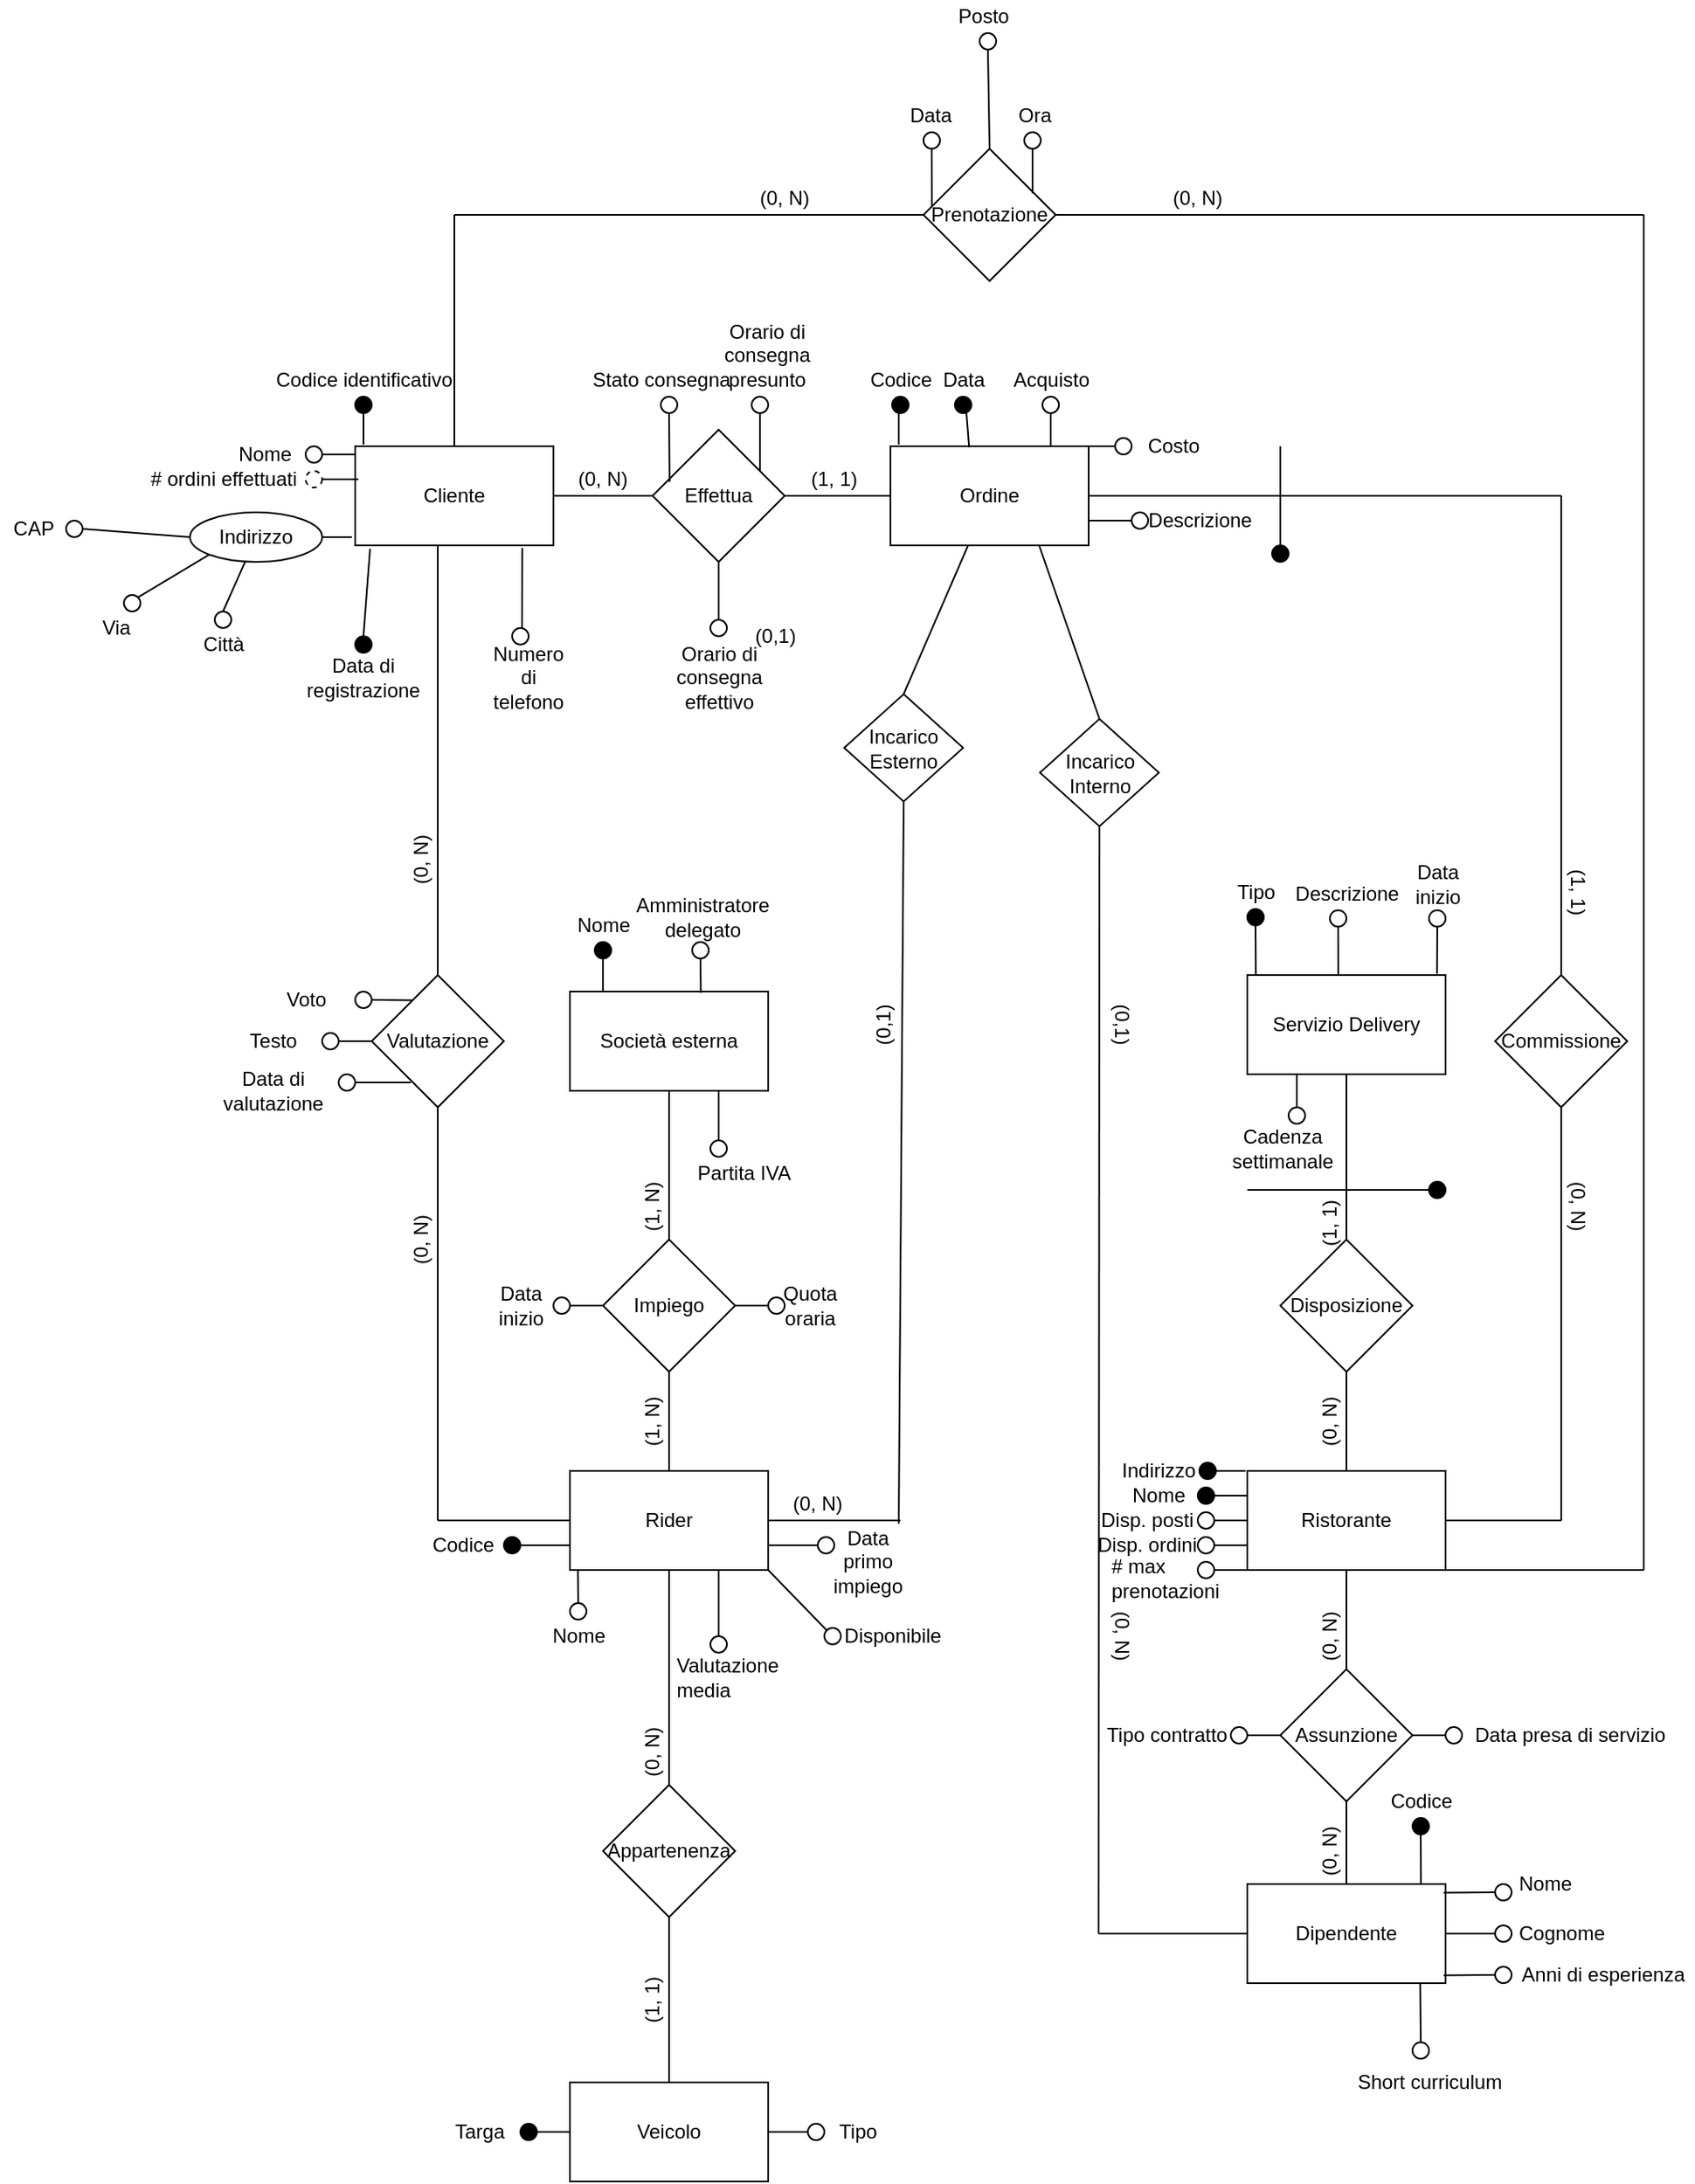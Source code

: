 <mxfile version="14.1.1" type="device"><diagram id="ET8APL5nPrP9AZlc7I00" name="Page-1"><mxGraphModel dx="1250" dy="207" grid="1" gridSize="10" guides="1" tooltips="1" connect="1" arrows="1" fold="1" page="1" pageScale="1" pageWidth="827" pageHeight="1169" math="0" shadow="0"><root><mxCell id="0"/><mxCell id="1" parent="0"/><mxCell id="aaCemrTm73yQ_BRfUuj9-2" value="Cliente" style="rounded=0;whiteSpace=wrap;html=1;" parent="1" vertex="1"><mxGeometry x="30" y="420" width="120" height="60" as="geometry"/></mxCell><mxCell id="aaCemrTm73yQ_BRfUuj9-3" value="Effettua" style="rhombus;whiteSpace=wrap;html=1;" parent="1" vertex="1"><mxGeometry x="210" y="410" width="80" height="80" as="geometry"/></mxCell><mxCell id="aaCemrTm73yQ_BRfUuj9-4" value="Ordine" style="rounded=0;whiteSpace=wrap;html=1;" parent="1" vertex="1"><mxGeometry x="354" y="420" width="120" height="60" as="geometry"/></mxCell><mxCell id="aaCemrTm73yQ_BRfUuj9-5" value="Commissione" style="rhombus;whiteSpace=wrap;html=1;" parent="1" vertex="1"><mxGeometry x="720" y="740" width="80" height="80" as="geometry"/></mxCell><mxCell id="aaCemrTm73yQ_BRfUuj9-6" value="Ristorante" style="rounded=0;whiteSpace=wrap;html=1;" parent="1" vertex="1"><mxGeometry x="570" y="1040" width="120" height="60" as="geometry"/></mxCell><mxCell id="aaCemrTm73yQ_BRfUuj9-9" value="Società esterna" style="rounded=0;whiteSpace=wrap;html=1;" parent="1" vertex="1"><mxGeometry x="160" y="750" width="120" height="60" as="geometry"/></mxCell><mxCell id="aaCemrTm73yQ_BRfUuj9-10" value="Rider" style="rounded=0;whiteSpace=wrap;html=1;" parent="1" vertex="1"><mxGeometry x="160" y="1040" width="120" height="60" as="geometry"/></mxCell><mxCell id="aaCemrTm73yQ_BRfUuj9-11" value="Impiego" style="rhombus;whiteSpace=wrap;html=1;" parent="1" vertex="1"><mxGeometry x="180" y="900" width="80" height="80" as="geometry"/></mxCell><mxCell id="aaCemrTm73yQ_BRfUuj9-13" value="Servizio Delivery" style="rounded=0;whiteSpace=wrap;html=1;" parent="1" vertex="1"><mxGeometry x="570" y="740" width="120" height="60" as="geometry"/></mxCell><mxCell id="aaCemrTm73yQ_BRfUuj9-14" value="Disposizione" style="rhombus;whiteSpace=wrap;html=1;" parent="1" vertex="1"><mxGeometry x="590" y="900" width="80" height="80" as="geometry"/></mxCell><mxCell id="aaCemrTm73yQ_BRfUuj9-17" value="" style="endArrow=none;html=1;exitX=1;exitY=0.5;exitDx=0;exitDy=0;entryX=0;entryY=0.5;entryDx=0;entryDy=0;" parent="1" source="aaCemrTm73yQ_BRfUuj9-2" target="aaCemrTm73yQ_BRfUuj9-3" edge="1"><mxGeometry width="50" height="50" relative="1" as="geometry"><mxPoint x="370" y="550" as="sourcePoint"/><mxPoint x="420" y="500" as="targetPoint"/></mxGeometry></mxCell><mxCell id="aaCemrTm73yQ_BRfUuj9-18" value="" style="endArrow=none;html=1;entryX=1;entryY=0.5;entryDx=0;entryDy=0;exitX=0;exitY=0.5;exitDx=0;exitDy=0;" parent="1" source="aaCemrTm73yQ_BRfUuj9-4" target="aaCemrTm73yQ_BRfUuj9-3" edge="1"><mxGeometry width="50" height="50" relative="1" as="geometry"><mxPoint x="370" y="550" as="sourcePoint"/><mxPoint x="420" y="500" as="targetPoint"/></mxGeometry></mxCell><mxCell id="aaCemrTm73yQ_BRfUuj9-22" value="" style="endArrow=none;html=1;entryX=0.5;entryY=1;entryDx=0;entryDy=0;exitX=0.5;exitY=0;exitDx=0;exitDy=0;" parent="1" source="aaCemrTm73yQ_BRfUuj9-14" target="aaCemrTm73yQ_BRfUuj9-13" edge="1"><mxGeometry width="50" height="50" relative="1" as="geometry"><mxPoint x="370" y="830" as="sourcePoint"/><mxPoint x="420" y="780" as="targetPoint"/></mxGeometry></mxCell><mxCell id="aaCemrTm73yQ_BRfUuj9-23" value="" style="endArrow=none;html=1;entryX=0.5;entryY=1;entryDx=0;entryDy=0;exitX=0.5;exitY=0;exitDx=0;exitDy=0;" parent="1" source="aaCemrTm73yQ_BRfUuj9-6" target="aaCemrTm73yQ_BRfUuj9-14" edge="1"><mxGeometry width="50" height="50" relative="1" as="geometry"><mxPoint x="370" y="830" as="sourcePoint"/><mxPoint x="420" y="780" as="targetPoint"/></mxGeometry></mxCell><mxCell id="aaCemrTm73yQ_BRfUuj9-24" value="" style="endArrow=none;html=1;exitX=0.5;exitY=1;exitDx=0;exitDy=0;entryX=0.5;entryY=0;entryDx=0;entryDy=0;" parent="1" source="aaCemrTm73yQ_BRfUuj9-9" target="aaCemrTm73yQ_BRfUuj9-11" edge="1"><mxGeometry width="50" height="50" relative="1" as="geometry"><mxPoint x="370" y="830" as="sourcePoint"/><mxPoint x="420" y="780" as="targetPoint"/></mxGeometry></mxCell><mxCell id="aaCemrTm73yQ_BRfUuj9-25" value="" style="endArrow=none;html=1;exitX=0.5;exitY=1;exitDx=0;exitDy=0;entryX=0.5;entryY=0;entryDx=0;entryDy=0;" parent="1" source="aaCemrTm73yQ_BRfUuj9-11" target="aaCemrTm73yQ_BRfUuj9-10" edge="1"><mxGeometry width="50" height="50" relative="1" as="geometry"><mxPoint x="370" y="830" as="sourcePoint"/><mxPoint x="420" y="780" as="targetPoint"/></mxGeometry></mxCell><mxCell id="aaCemrTm73yQ_BRfUuj9-28" value="" style="endArrow=none;html=1;entryX=1;entryY=0.5;entryDx=0;entryDy=0;" parent="1" target="aaCemrTm73yQ_BRfUuj9-4" edge="1"><mxGeometry width="50" height="50" relative="1" as="geometry"><mxPoint x="760" y="450" as="sourcePoint"/><mxPoint x="430" y="690" as="targetPoint"/></mxGeometry></mxCell><mxCell id="aaCemrTm73yQ_BRfUuj9-29" value="" style="endArrow=none;html=1;exitX=0.5;exitY=0;exitDx=0;exitDy=0;" parent="1" source="aaCemrTm73yQ_BRfUuj9-5" edge="1"><mxGeometry width="50" height="50" relative="1" as="geometry"><mxPoint x="380" y="740" as="sourcePoint"/><mxPoint x="760" y="450" as="targetPoint"/></mxGeometry></mxCell><mxCell id="aaCemrTm73yQ_BRfUuj9-30" value="" style="endArrow=none;html=1;entryX=0.5;entryY=1;entryDx=0;entryDy=0;" parent="1" target="aaCemrTm73yQ_BRfUuj9-5" edge="1"><mxGeometry width="50" height="50" relative="1" as="geometry"><mxPoint x="760" y="1070" as="sourcePoint"/><mxPoint x="430" y="880" as="targetPoint"/></mxGeometry></mxCell><mxCell id="aaCemrTm73yQ_BRfUuj9-31" value="" style="endArrow=none;html=1;exitX=1;exitY=0.5;exitDx=0;exitDy=0;" parent="1" source="aaCemrTm73yQ_BRfUuj9-6" edge="1"><mxGeometry width="50" height="50" relative="1" as="geometry"><mxPoint x="380" y="930" as="sourcePoint"/><mxPoint x="760" y="1070" as="targetPoint"/></mxGeometry></mxCell><mxCell id="aaCemrTm73yQ_BRfUuj9-38" value="Prenotazione" style="rhombus;whiteSpace=wrap;html=1;" parent="1" vertex="1"><mxGeometry x="374" y="240" width="80" height="80" as="geometry"/></mxCell><mxCell id="aaCemrTm73yQ_BRfUuj9-39" value="" style="endArrow=none;html=1;exitX=0.5;exitY=0;exitDx=0;exitDy=0;" parent="1" source="aaCemrTm73yQ_BRfUuj9-2" edge="1"><mxGeometry width="50" height="50" relative="1" as="geometry"><mxPoint x="380" y="360" as="sourcePoint"/><mxPoint x="90" y="280" as="targetPoint"/></mxGeometry></mxCell><mxCell id="aaCemrTm73yQ_BRfUuj9-40" value="" style="endArrow=none;html=1;entryX=0;entryY=0.5;entryDx=0;entryDy=0;" parent="1" target="aaCemrTm73yQ_BRfUuj9-38" edge="1"><mxGeometry width="50" height="50" relative="1" as="geometry"><mxPoint x="90" y="280" as="sourcePoint"/><mxPoint x="430" y="310" as="targetPoint"/></mxGeometry></mxCell><mxCell id="aaCemrTm73yQ_BRfUuj9-41" value="" style="endArrow=none;html=1;entryX=1;entryY=0.5;entryDx=0;entryDy=0;" parent="1" target="aaCemrTm73yQ_BRfUuj9-38" edge="1"><mxGeometry width="50" height="50" relative="1" as="geometry"><mxPoint x="810" y="280" as="sourcePoint"/><mxPoint x="430" y="310" as="targetPoint"/></mxGeometry></mxCell><mxCell id="aaCemrTm73yQ_BRfUuj9-42" value="" style="endArrow=none;html=1;" parent="1" edge="1"><mxGeometry width="50" height="50" relative="1" as="geometry"><mxPoint x="810" y="1100" as="sourcePoint"/><mxPoint x="810" y="280" as="targetPoint"/></mxGeometry></mxCell><mxCell id="aaCemrTm73yQ_BRfUuj9-44" value="" style="endArrow=none;html=1;exitX=1;exitY=1;exitDx=0;exitDy=0;" parent="1" source="aaCemrTm73yQ_BRfUuj9-6" edge="1"><mxGeometry width="50" height="50" relative="1" as="geometry"><mxPoint x="380" y="1110" as="sourcePoint"/><mxPoint x="810" y="1100" as="targetPoint"/></mxGeometry></mxCell><mxCell id="aaCemrTm73yQ_BRfUuj9-59" value="" style="endArrow=none;html=1;exitX=1;exitY=0.5;exitDx=0;exitDy=0;entryX=0;entryY=0.5;entryDx=0;entryDy=0;" parent="1" target="aaCemrTm73yQ_BRfUuj9-10" edge="1"><mxGeometry width="50" height="50" relative="1" as="geometry"><mxPoint x="80" y="1070" as="sourcePoint"/><mxPoint x="500" y="960" as="targetPoint"/></mxGeometry></mxCell><mxCell id="aaCemrTm73yQ_BRfUuj9-62" value="Valutazione" style="rhombus;whiteSpace=wrap;html=1;" parent="1" vertex="1"><mxGeometry x="40" y="740" width="80" height="80" as="geometry"/></mxCell><mxCell id="aaCemrTm73yQ_BRfUuj9-63" value="" style="endArrow=none;html=1;entryX=0.5;entryY=1;entryDx=0;entryDy=0;" parent="1" target="aaCemrTm73yQ_BRfUuj9-62" edge="1"><mxGeometry width="50" height="50" relative="1" as="geometry"><mxPoint x="80" y="1070" as="sourcePoint"/><mxPoint x="500" y="960" as="targetPoint"/></mxGeometry></mxCell><mxCell id="aaCemrTm73yQ_BRfUuj9-64" value="" style="endArrow=none;html=1;exitX=0.5;exitY=0;exitDx=0;exitDy=0;" parent="1" source="aaCemrTm73yQ_BRfUuj9-62" edge="1"><mxGeometry width="50" height="50" relative="1" as="geometry"><mxPoint x="450" y="730" as="sourcePoint"/><mxPoint x="80" y="600" as="targetPoint"/></mxGeometry></mxCell><mxCell id="aaCemrTm73yQ_BRfUuj9-66" value="" style="endArrow=none;html=1;entryX=0.25;entryY=0;entryDx=0;entryDy=0;" parent="1" edge="1"><mxGeometry width="50" height="50" relative="1" as="geometry"><mxPoint x="80" y="600" as="sourcePoint"/><mxPoint x="80" y="480" as="targetPoint"/></mxGeometry></mxCell><mxCell id="aaCemrTm73yQ_BRfUuj9-67" value="Dipendente" style="rounded=0;whiteSpace=wrap;html=1;" parent="1" vertex="1"><mxGeometry x="570" y="1290" width="120" height="60" as="geometry"/></mxCell><mxCell id="aaCemrTm73yQ_BRfUuj9-68" value="Assunzione" style="rhombus;whiteSpace=wrap;html=1;" parent="1" vertex="1"><mxGeometry x="590" y="1160" width="80" height="80" as="geometry"/></mxCell><mxCell id="aaCemrTm73yQ_BRfUuj9-69" value="" style="endArrow=none;html=1;entryX=0.5;entryY=1;entryDx=0;entryDy=0;" parent="1" target="aaCemrTm73yQ_BRfUuj9-6" edge="1"><mxGeometry width="50" height="50" relative="1" as="geometry"><mxPoint x="630" y="1130" as="sourcePoint"/><mxPoint x="500" y="1170" as="targetPoint"/></mxGeometry></mxCell><mxCell id="aaCemrTm73yQ_BRfUuj9-70" value="" style="endArrow=none;html=1;entryX=0.5;entryY=1;entryDx=0;entryDy=0;exitX=0.5;exitY=0;exitDx=0;exitDy=0;" parent="1" source="aaCemrTm73yQ_BRfUuj9-67" target="aaCemrTm73yQ_BRfUuj9-68" edge="1"><mxGeometry width="50" height="50" relative="1" as="geometry"><mxPoint x="450" y="1220" as="sourcePoint"/><mxPoint x="500" y="1170" as="targetPoint"/></mxGeometry></mxCell><mxCell id="aaCemrTm73yQ_BRfUuj9-73" value="Appartenenza" style="rhombus;whiteSpace=wrap;html=1;" parent="1" vertex="1"><mxGeometry x="180" y="1230" width="80" height="80" as="geometry"/></mxCell><mxCell id="aaCemrTm73yQ_BRfUuj9-74" value="Veicolo" style="rounded=0;whiteSpace=wrap;html=1;" parent="1" vertex="1"><mxGeometry x="160" y="1410" width="120" height="60" as="geometry"/></mxCell><mxCell id="aaCemrTm73yQ_BRfUuj9-75" value="" style="endArrow=none;html=1;exitX=0.5;exitY=0;exitDx=0;exitDy=0;" parent="1" source="aaCemrTm73yQ_BRfUuj9-73" target="aaCemrTm73yQ_BRfUuj9-10" edge="1"><mxGeometry width="50" height="50" relative="1" as="geometry"><mxPoint x="450" y="1270" as="sourcePoint"/><mxPoint x="500" y="1220" as="targetPoint"/></mxGeometry></mxCell><mxCell id="aaCemrTm73yQ_BRfUuj9-76" value="" style="endArrow=none;html=1;exitX=0.5;exitY=1;exitDx=0;exitDy=0;entryX=0.5;entryY=0;entryDx=0;entryDy=0;" parent="1" source="aaCemrTm73yQ_BRfUuj9-73" target="aaCemrTm73yQ_BRfUuj9-74" edge="1"><mxGeometry width="50" height="50" relative="1" as="geometry"><mxPoint x="450" y="1270" as="sourcePoint"/><mxPoint x="500" y="1220" as="targetPoint"/></mxGeometry></mxCell><mxCell id="aaCemrTm73yQ_BRfUuj9-80" value="" style="endArrow=none;html=1;exitX=1;exitY=0.5;exitDx=0;exitDy=0;" parent="1" source="aaCemrTm73yQ_BRfUuj9-10" edge="1"><mxGeometry width="50" height="50" relative="1" as="geometry"><mxPoint x="450" y="1060" as="sourcePoint"/><mxPoint x="360" y="1070" as="targetPoint"/></mxGeometry></mxCell><mxCell id="SFJv8eJtzrVUqgUxJd-E-1" value="(0, N)" style="text;html=1;strokeColor=none;fillColor=none;align=center;verticalAlign=middle;whiteSpace=wrap;rounded=0;" parent="1" vertex="1"><mxGeometry x="160" y="430" width="40" height="20" as="geometry"/></mxCell><mxCell id="SFJv8eJtzrVUqgUxJd-E-2" value="(1, 1)" style="text;html=1;strokeColor=none;fillColor=none;align=center;verticalAlign=middle;whiteSpace=wrap;rounded=0;" parent="1" vertex="1"><mxGeometry x="300" y="430" width="40" height="20" as="geometry"/></mxCell><mxCell id="SFJv8eJtzrVUqgUxJd-E-3" value="(0, N)" style="text;html=1;strokeColor=none;fillColor=none;align=center;verticalAlign=middle;whiteSpace=wrap;rounded=0;" parent="1" vertex="1"><mxGeometry x="270" y="260" width="40" height="20" as="geometry"/></mxCell><mxCell id="SFJv8eJtzrVUqgUxJd-E-4" value="(0, N)" style="text;html=1;strokeColor=none;fillColor=none;align=center;verticalAlign=middle;whiteSpace=wrap;rounded=0;" parent="1" vertex="1"><mxGeometry x="520" y="260" width="40" height="20" as="geometry"/></mxCell><mxCell id="SFJv8eJtzrVUqgUxJd-E-5" value="(1, 1)" style="text;html=1;strokeColor=none;fillColor=none;align=center;verticalAlign=middle;whiteSpace=wrap;rounded=0;rotation=90;" parent="1" vertex="1"><mxGeometry x="750" y="680" width="40" height="20" as="geometry"/></mxCell><mxCell id="SFJv8eJtzrVUqgUxJd-E-6" value="(0, N)" style="text;html=1;strokeColor=none;fillColor=none;align=center;verticalAlign=middle;whiteSpace=wrap;rounded=0;rotation=90;" parent="1" vertex="1"><mxGeometry x="750" y="870" width="40" height="20" as="geometry"/></mxCell><mxCell id="SFJv8eJtzrVUqgUxJd-E-7" value="Incarico Esterno" style="rhombus;whiteSpace=wrap;html=1;" parent="1" vertex="1"><mxGeometry x="326" y="570" width="72" height="65" as="geometry"/></mxCell><mxCell id="SFJv8eJtzrVUqgUxJd-E-9" value="" style="endArrow=none;html=1;entryX=0.5;entryY=1;entryDx=0;entryDy=0;" parent="1" edge="1" target="u8nnr1HcmeCBGrlr32Um-2"><mxGeometry width="50" height="50" relative="1" as="geometry"><mxPoint x="480" y="1320" as="sourcePoint"/><mxPoint x="480" y="800" as="targetPoint"/></mxGeometry></mxCell><mxCell id="SFJv8eJtzrVUqgUxJd-E-11" value="" style="endArrow=none;html=1;exitX=0;exitY=0.5;exitDx=0;exitDy=0;" parent="1" source="aaCemrTm73yQ_BRfUuj9-67" edge="1"><mxGeometry width="50" height="50" relative="1" as="geometry"><mxPoint x="390" y="1230" as="sourcePoint"/><mxPoint x="480" y="1320" as="targetPoint"/></mxGeometry></mxCell><mxCell id="SFJv8eJtzrVUqgUxJd-E-13" value="" style="endArrow=none;html=1;exitX=0.5;exitY=0;exitDx=0;exitDy=0;" parent="1" source="SFJv8eJtzrVUqgUxJd-E-7" target="aaCemrTm73yQ_BRfUuj9-4" edge="1"><mxGeometry width="50" height="50" relative="1" as="geometry"><mxPoint x="390" y="1020" as="sourcePoint"/><mxPoint x="427" y="610" as="targetPoint"/></mxGeometry></mxCell><mxCell id="SFJv8eJtzrVUqgUxJd-E-20" value="(0,1)" style="text;html=1;strokeColor=none;fillColor=none;align=center;verticalAlign=middle;whiteSpace=wrap;rounded=0;rotation=270;" parent="1" vertex="1"><mxGeometry x="330" y="760" width="40" height="20" as="geometry"/></mxCell><mxCell id="SFJv8eJtzrVUqgUxJd-E-22" value="(0, N)" style="text;html=1;strokeColor=none;fillColor=none;align=center;verticalAlign=middle;whiteSpace=wrap;rounded=0;rotation=90;" parent="1" vertex="1"><mxGeometry x="474" y="1130" width="40" height="20" as="geometry"/></mxCell><mxCell id="SFJv8eJtzrVUqgUxJd-E-23" value="(0, N)" style="text;html=1;strokeColor=none;fillColor=none;align=center;verticalAlign=middle;whiteSpace=wrap;rounded=0;rotation=270;" parent="1" vertex="1"><mxGeometry x="50" y="660" width="40" height="20" as="geometry"/></mxCell><mxCell id="SFJv8eJtzrVUqgUxJd-E-24" value="(0, N)" style="text;html=1;strokeColor=none;fillColor=none;align=center;verticalAlign=middle;whiteSpace=wrap;rounded=0;rotation=270;" parent="1" vertex="1"><mxGeometry x="50" y="890" width="40" height="20" as="geometry"/></mxCell><mxCell id="SFJv8eJtzrVUqgUxJd-E-25" value="(1, N)" style="text;html=1;strokeColor=none;fillColor=none;align=center;verticalAlign=middle;whiteSpace=wrap;rounded=0;rotation=270;" parent="1" vertex="1"><mxGeometry x="190" y="870" width="40" height="20" as="geometry"/></mxCell><mxCell id="SFJv8eJtzrVUqgUxJd-E-26" value="(1, N)" style="text;html=1;strokeColor=none;fillColor=none;align=center;verticalAlign=middle;whiteSpace=wrap;rounded=0;rotation=270;" parent="1" vertex="1"><mxGeometry x="190" y="1000" width="40" height="20" as="geometry"/></mxCell><mxCell id="SFJv8eJtzrVUqgUxJd-E-27" value="(0, N)" style="text;html=1;strokeColor=none;fillColor=none;align=center;verticalAlign=middle;whiteSpace=wrap;rounded=0;rotation=270;" parent="1" vertex="1"><mxGeometry x="190" y="1200" width="40" height="20" as="geometry"/></mxCell><mxCell id="SFJv8eJtzrVUqgUxJd-E-28" value="(1, 1)" style="text;html=1;strokeColor=none;fillColor=none;align=center;verticalAlign=middle;whiteSpace=wrap;rounded=0;rotation=270;" parent="1" vertex="1"><mxGeometry x="190" y="1350" width="40" height="20" as="geometry"/></mxCell><mxCell id="SFJv8eJtzrVUqgUxJd-E-29" value="(0, N)" style="text;html=1;strokeColor=none;fillColor=none;align=center;verticalAlign=middle;whiteSpace=wrap;rounded=0;rotation=270;" parent="1" vertex="1"><mxGeometry x="600" y="1000" width="40" height="20" as="geometry"/></mxCell><mxCell id="SFJv8eJtzrVUqgUxJd-E-30" value="(1, 1)" style="text;html=1;strokeColor=none;fillColor=none;align=center;verticalAlign=middle;whiteSpace=wrap;rounded=0;rotation=270;" parent="1" vertex="1"><mxGeometry x="600" y="880" width="40" height="20" as="geometry"/></mxCell><mxCell id="SFJv8eJtzrVUqgUxJd-E-32" value="" style="endArrow=none;html=1;entryX=0.5;entryY=1;entryDx=0;entryDy=0;exitX=0.5;exitY=0;exitDx=0;exitDy=0;" parent="1" source="aaCemrTm73yQ_BRfUuj9-68" edge="1"><mxGeometry width="50" height="50" relative="1" as="geometry"><mxPoint x="630" y="1160" as="sourcePoint"/><mxPoint x="630" y="1130" as="targetPoint"/></mxGeometry></mxCell><mxCell id="SFJv8eJtzrVUqgUxJd-E-33" value="(0, N)" style="text;html=1;strokeColor=none;fillColor=none;align=center;verticalAlign=middle;whiteSpace=wrap;rounded=0;rotation=270;" parent="1" vertex="1"><mxGeometry x="600" y="1130" width="40" height="20" as="geometry"/></mxCell><mxCell id="SFJv8eJtzrVUqgUxJd-E-34" value="(0, N)" style="text;html=1;strokeColor=none;fillColor=none;align=center;verticalAlign=middle;whiteSpace=wrap;rounded=0;rotation=270;" parent="1" vertex="1"><mxGeometry x="600" y="1260" width="40" height="20" as="geometry"/></mxCell><mxCell id="bwt9j44RWsxpnkr5cEC1-1" value="(0, N)" style="text;html=1;strokeColor=none;fillColor=none;align=center;verticalAlign=middle;whiteSpace=wrap;rounded=0;" parent="1" vertex="1"><mxGeometry x="290" y="1050" width="40" height="20" as="geometry"/></mxCell><mxCell id="9fCRC7FfLhYn2X-yq37C-2" value="" style="endArrow=none;html=1;entryX=0.5;entryY=1;entryDx=0;entryDy=0;exitX=0.817;exitY=0.04;exitDx=0;exitDy=0;exitPerimeter=0;" parent="1" target="SFJv8eJtzrVUqgUxJd-E-7" edge="1" source="wlLXBMpFiAbNvZXBdjBm-93"><mxGeometry width="50" height="50" relative="1" as="geometry"><mxPoint x="330" y="800" as="sourcePoint"/><mxPoint x="340" y="780" as="targetPoint"/></mxGeometry></mxCell><mxCell id="wlLXBMpFiAbNvZXBdjBm-2" value="" style="ellipse;whiteSpace=wrap;html=1;aspect=fixed;fillColor=#000000;" parent="1" vertex="1"><mxGeometry x="30" y="390" width="10" height="10" as="geometry"/></mxCell><mxCell id="wlLXBMpFiAbNvZXBdjBm-3" value="" style="ellipse;whiteSpace=wrap;html=1;aspect=fixed;fillColor=#FFFFFF;" parent="1" vertex="1"><mxGeometry y="420" width="10" height="10" as="geometry"/></mxCell><mxCell id="wlLXBMpFiAbNvZXBdjBm-4" value="" style="ellipse;whiteSpace=wrap;html=1;aspect=fixed;fillColor=#FFFFFF;dashed=1;" parent="1" vertex="1"><mxGeometry y="435" width="10" height="10" as="geometry"/></mxCell><mxCell id="wlLXBMpFiAbNvZXBdjBm-6" value="Indirizzo" style="ellipse;whiteSpace=wrap;html=1;fillColor=#FFFFFF;" parent="1" vertex="1"><mxGeometry x="-70" y="460" width="80" height="30" as="geometry"/></mxCell><mxCell id="wlLXBMpFiAbNvZXBdjBm-8" value="" style="endArrow=none;html=1;exitX=1;exitY=0.5;exitDx=0;exitDy=0;entryX=0;entryY=0.083;entryDx=0;entryDy=0;entryPerimeter=0;" parent="1" source="wlLXBMpFiAbNvZXBdjBm-3" target="aaCemrTm73yQ_BRfUuj9-2" edge="1"><mxGeometry width="50" height="50" relative="1" as="geometry"><mxPoint x="70" y="550" as="sourcePoint"/><mxPoint x="120" y="500" as="targetPoint"/></mxGeometry></mxCell><mxCell id="wlLXBMpFiAbNvZXBdjBm-9" value="" style="endArrow=none;html=1;exitX=1;exitY=0.5;exitDx=0;exitDy=0;" parent="1" source="wlLXBMpFiAbNvZXBdjBm-4" edge="1"><mxGeometry width="50" height="50" relative="1" as="geometry"><mxPoint x="70" y="550" as="sourcePoint"/><mxPoint x="32" y="440" as="targetPoint"/><Array as="points"><mxPoint x="20" y="440"/></Array></mxGeometry></mxCell><mxCell id="wlLXBMpFiAbNvZXBdjBm-10" value="" style="endArrow=none;html=1;exitX=0.5;exitY=1;exitDx=0;exitDy=0;" parent="1" source="wlLXBMpFiAbNvZXBdjBm-2" edge="1"><mxGeometry width="50" height="50" relative="1" as="geometry"><mxPoint x="70" y="550" as="sourcePoint"/><mxPoint x="35" y="419" as="targetPoint"/></mxGeometry></mxCell><mxCell id="wlLXBMpFiAbNvZXBdjBm-11" value="Codice identificativo" style="text;html=1;align=center;verticalAlign=middle;resizable=0;points=[];autosize=1;" parent="1" vertex="1"><mxGeometry x="-25" y="370" width="120" height="20" as="geometry"/></mxCell><mxCell id="wlLXBMpFiAbNvZXBdjBm-12" value="Nome" style="text;html=1;align=center;verticalAlign=middle;resizable=0;points=[];autosize=1;" parent="1" vertex="1"><mxGeometry x="-50" y="415" width="50" height="20" as="geometry"/></mxCell><mxCell id="wlLXBMpFiAbNvZXBdjBm-13" value="# ordini effettuati" style="text;html=1;align=center;verticalAlign=middle;resizable=0;points=[];autosize=1;" parent="1" vertex="1"><mxGeometry x="-100" y="430" width="100" height="20" as="geometry"/></mxCell><mxCell id="wlLXBMpFiAbNvZXBdjBm-14" value="" style="endArrow=none;html=1;exitX=1;exitY=0.5;exitDx=0;exitDy=0;" parent="1" source="wlLXBMpFiAbNvZXBdjBm-6" edge="1"><mxGeometry width="50" height="50" relative="1" as="geometry"><mxPoint x="70" y="550" as="sourcePoint"/><mxPoint x="28" y="475" as="targetPoint"/></mxGeometry></mxCell><mxCell id="wlLXBMpFiAbNvZXBdjBm-15" value="" style="ellipse;whiteSpace=wrap;html=1;aspect=fixed;fillColor=#FFFFFF;" parent="1" vertex="1"><mxGeometry x="215" y="390" width="10" height="10" as="geometry"/></mxCell><mxCell id="wlLXBMpFiAbNvZXBdjBm-16" value="" style="ellipse;whiteSpace=wrap;html=1;aspect=fixed;fillColor=#FFFFFF;" parent="1" vertex="1"><mxGeometry x="270" y="390" width="10" height="10" as="geometry"/></mxCell><mxCell id="wlLXBMpFiAbNvZXBdjBm-17" value="" style="endArrow=none;html=1;entryX=0.5;entryY=1;entryDx=0;entryDy=0;exitX=0.129;exitY=0.395;exitDx=0;exitDy=0;exitPerimeter=0;" parent="1" source="aaCemrTm73yQ_BRfUuj9-3" target="wlLXBMpFiAbNvZXBdjBm-15" edge="1"><mxGeometry width="50" height="50" relative="1" as="geometry"><mxPoint x="210" y="550" as="sourcePoint"/><mxPoint x="260" y="500" as="targetPoint"/></mxGeometry></mxCell><mxCell id="wlLXBMpFiAbNvZXBdjBm-18" value="" style="endArrow=none;html=1;entryX=0.5;entryY=1;entryDx=0;entryDy=0;" parent="1" target="wlLXBMpFiAbNvZXBdjBm-16" edge="1"><mxGeometry width="50" height="50" relative="1" as="geometry"><mxPoint x="275" y="435" as="sourcePoint"/><mxPoint x="260" y="500" as="targetPoint"/></mxGeometry></mxCell><mxCell id="wlLXBMpFiAbNvZXBdjBm-19" value="Stato consegna" style="text;html=1;align=center;verticalAlign=middle;resizable=0;points=[];autosize=1;" parent="1" vertex="1"><mxGeometry x="165" y="370" width="100" height="20" as="geometry"/></mxCell><mxCell id="wlLXBMpFiAbNvZXBdjBm-20" value="&lt;div&gt;Orario di&lt;/div&gt;&lt;div&gt;consegna&lt;/div&gt;&lt;div&gt; presunto&lt;/div&gt;" style="text;html=1;align=center;verticalAlign=middle;resizable=0;points=[];autosize=1;" parent="1" vertex="1"><mxGeometry x="244" y="340" width="70" height="50" as="geometry"/></mxCell><mxCell id="wlLXBMpFiAbNvZXBdjBm-21" value="&lt;div&gt;Orario di&lt;/div&gt;&lt;div&gt;consegna&lt;/div&gt;&lt;div&gt;effettivo&lt;br&gt;&lt;/div&gt;" style="text;html=1;align=center;verticalAlign=middle;resizable=0;points=[];autosize=1;" parent="1" vertex="1"><mxGeometry x="215" y="535" width="70" height="50" as="geometry"/></mxCell><mxCell id="wlLXBMpFiAbNvZXBdjBm-22" value="" style="ellipse;whiteSpace=wrap;html=1;aspect=fixed;fillColor=#FFFFFF;" parent="1" vertex="1"><mxGeometry x="245" y="525" width="10" height="10" as="geometry"/></mxCell><mxCell id="wlLXBMpFiAbNvZXBdjBm-23" value="" style="endArrow=none;html=1;entryX=0.5;entryY=1;entryDx=0;entryDy=0;exitX=0.5;exitY=0;exitDx=0;exitDy=0;" parent="1" source="wlLXBMpFiAbNvZXBdjBm-22" target="aaCemrTm73yQ_BRfUuj9-3" edge="1"><mxGeometry width="50" height="50" relative="1" as="geometry"><mxPoint x="210" y="550" as="sourcePoint"/><mxPoint x="260" y="500" as="targetPoint"/></mxGeometry></mxCell><mxCell id="wlLXBMpFiAbNvZXBdjBm-25" value="Codice" style="text;html=1;align=center;verticalAlign=middle;resizable=0;points=[];autosize=1;" parent="1" vertex="1"><mxGeometry x="335" y="370" width="50" height="20" as="geometry"/></mxCell><mxCell id="wlLXBMpFiAbNvZXBdjBm-26" value="" style="endArrow=none;html=1;entryX=0.5;entryY=1;entryDx=0;entryDy=0;" parent="1" edge="1"><mxGeometry width="50" height="50" relative="1" as="geometry"><mxPoint x="359" y="419" as="sourcePoint"/><mxPoint x="359" y="400" as="targetPoint"/></mxGeometry></mxCell><mxCell id="wlLXBMpFiAbNvZXBdjBm-28" value="" style="ellipse;whiteSpace=wrap;html=1;aspect=fixed;fillColor=#FFFFFF;" parent="1" vertex="1"><mxGeometry x="446" y="390" width="10" height="10" as="geometry"/></mxCell><mxCell id="wlLXBMpFiAbNvZXBdjBm-31" value="" style="endArrow=none;html=1;entryX=0.5;entryY=1;entryDx=0;entryDy=0;" parent="1" target="wlLXBMpFiAbNvZXBdjBm-28" edge="1"><mxGeometry width="50" height="50" relative="1" as="geometry"><mxPoint x="451" y="420" as="sourcePoint"/><mxPoint x="376" y="500" as="targetPoint"/></mxGeometry></mxCell><mxCell id="wlLXBMpFiAbNvZXBdjBm-34" value="Acquisto" style="text;html=1;align=center;verticalAlign=middle;resizable=0;points=[];autosize=1;" parent="1" vertex="1"><mxGeometry x="421" y="370" width="60" height="20" as="geometry"/></mxCell><mxCell id="wlLXBMpFiAbNvZXBdjBm-29" value="" style="ellipse;whiteSpace=wrap;html=1;aspect=fixed;fillColor=#FFFFFF;" parent="1" vertex="1"><mxGeometry x="490" y="415" width="10" height="10" as="geometry"/></mxCell><mxCell id="wlLXBMpFiAbNvZXBdjBm-32" value="" style="endArrow=none;html=1;entryX=0;entryY=0.5;entryDx=0;entryDy=0;exitX=1;exitY=0;exitDx=0;exitDy=0;" parent="1" source="aaCemrTm73yQ_BRfUuj9-4" target="wlLXBMpFiAbNvZXBdjBm-29" edge="1"><mxGeometry width="50" height="50" relative="1" as="geometry"><mxPoint x="481" y="435" as="sourcePoint"/><mxPoint x="372" y="515" as="targetPoint"/></mxGeometry></mxCell><mxCell id="wlLXBMpFiAbNvZXBdjBm-36" value="Costo" style="text;html=1;align=center;verticalAlign=middle;resizable=0;points=[];autosize=1;" parent="1" vertex="1"><mxGeometry x="500" y="410" width="50" height="20" as="geometry"/></mxCell><mxCell id="wlLXBMpFiAbNvZXBdjBm-37" value="Data" style="text;html=1;align=center;verticalAlign=middle;resizable=0;points=[];autosize=1;" parent="1" vertex="1"><mxGeometry x="358" y="210" width="40" height="20" as="geometry"/></mxCell><mxCell id="wlLXBMpFiAbNvZXBdjBm-38" value="Ora" style="text;html=1;align=center;verticalAlign=middle;resizable=0;points=[];autosize=1;" parent="1" vertex="1"><mxGeometry x="421" y="210" width="40" height="20" as="geometry"/></mxCell><mxCell id="wlLXBMpFiAbNvZXBdjBm-39" value="Posto" style="text;html=1;align=center;verticalAlign=middle;resizable=0;points=[];autosize=1;" parent="1" vertex="1"><mxGeometry x="385" y="150" width="50" height="20" as="geometry"/></mxCell><mxCell id="wlLXBMpFiAbNvZXBdjBm-40" value="" style="ellipse;whiteSpace=wrap;html=1;aspect=fixed;fillColor=#FFFFFF;" parent="1" vertex="1"><mxGeometry x="374" y="230" width="10" height="10" as="geometry"/></mxCell><mxCell id="wlLXBMpFiAbNvZXBdjBm-42" value="" style="ellipse;whiteSpace=wrap;html=1;aspect=fixed;fillColor=#FFFFFF;" parent="1" vertex="1"><mxGeometry x="435" y="230" width="10" height="10" as="geometry"/></mxCell><mxCell id="wlLXBMpFiAbNvZXBdjBm-44" value="" style="endArrow=none;html=1;entryX=0.5;entryY=1;entryDx=0;entryDy=0;exitX=0.064;exitY=0.441;exitDx=0;exitDy=0;exitPerimeter=0;" parent="1" source="aaCemrTm73yQ_BRfUuj9-38" target="wlLXBMpFiAbNvZXBdjBm-40" edge="1"><mxGeometry width="50" height="50" relative="1" as="geometry"><mxPoint x="340" y="310" as="sourcePoint"/><mxPoint x="390" y="260" as="targetPoint"/></mxGeometry></mxCell><mxCell id="wlLXBMpFiAbNvZXBdjBm-45" value="" style="endArrow=none;html=1;entryX=0.5;entryY=1;entryDx=0;entryDy=0;" parent="1" target="wlLXBMpFiAbNvZXBdjBm-42" edge="1"><mxGeometry width="50" height="50" relative="1" as="geometry"><mxPoint x="440" y="267" as="sourcePoint"/><mxPoint x="390" y="260" as="targetPoint"/></mxGeometry></mxCell><mxCell id="wlLXBMpFiAbNvZXBdjBm-47" value="" style="ellipse;whiteSpace=wrap;html=1;aspect=fixed;fillColor=#FFFFFF;" parent="1" vertex="1"><mxGeometry x="408" y="170" width="10" height="10" as="geometry"/></mxCell><mxCell id="wlLXBMpFiAbNvZXBdjBm-48" value="" style="endArrow=none;html=1;entryX=0.5;entryY=0;entryDx=0;entryDy=0;exitX=0.5;exitY=1;exitDx=0;exitDy=0;" parent="1" source="wlLXBMpFiAbNvZXBdjBm-47" target="aaCemrTm73yQ_BRfUuj9-38" edge="1"><mxGeometry width="50" height="50" relative="1" as="geometry"><mxPoint x="340" y="310" as="sourcePoint"/><mxPoint x="390" y="260" as="targetPoint"/></mxGeometry></mxCell><mxCell id="wlLXBMpFiAbNvZXBdjBm-49" value="" style="ellipse;whiteSpace=wrap;html=1;aspect=fixed;fillColor=#FFFFFF;" parent="1" vertex="1"><mxGeometry x="30" y="750" width="10" height="10" as="geometry"/></mxCell><mxCell id="wlLXBMpFiAbNvZXBdjBm-51" value="" style="ellipse;whiteSpace=wrap;html=1;aspect=fixed;fillColor=#FFFFFF;" parent="1" vertex="1"><mxGeometry x="10" y="775" width="10" height="10" as="geometry"/></mxCell><mxCell id="wlLXBMpFiAbNvZXBdjBm-52" value="" style="ellipse;whiteSpace=wrap;html=1;aspect=fixed;fillColor=#FFFFFF;" parent="1" vertex="1"><mxGeometry x="20" y="800" width="10" height="10" as="geometry"/></mxCell><mxCell id="wlLXBMpFiAbNvZXBdjBm-54" value="&lt;div&gt;Data di&lt;/div&gt;&lt;div&gt;valutazione&lt;/div&gt;" style="text;html=1;align=center;verticalAlign=middle;resizable=0;points=[];autosize=1;" parent="1" vertex="1"><mxGeometry x="-60" y="795" width="80" height="30" as="geometry"/></mxCell><mxCell id="wlLXBMpFiAbNvZXBdjBm-55" value="Testo" style="text;html=1;align=center;verticalAlign=middle;resizable=0;points=[];autosize=1;" parent="1" vertex="1"><mxGeometry x="-40" y="770" width="40" height="20" as="geometry"/></mxCell><mxCell id="wlLXBMpFiAbNvZXBdjBm-56" value="Voto" style="text;html=1;align=center;verticalAlign=middle;resizable=0;points=[];autosize=1;" parent="1" vertex="1"><mxGeometry x="-20" y="745" width="40" height="20" as="geometry"/></mxCell><mxCell id="wlLXBMpFiAbNvZXBdjBm-57" value="" style="endArrow=none;html=1;entryX=1;entryY=0.5;entryDx=0;entryDy=0;exitX=0.296;exitY=0.813;exitDx=0;exitDy=0;exitPerimeter=0;" parent="1" source="aaCemrTm73yQ_BRfUuj9-62" target="wlLXBMpFiAbNvZXBdjBm-52" edge="1"><mxGeometry width="50" height="50" relative="1" as="geometry"><mxPoint x="-30" y="920" as="sourcePoint"/><mxPoint x="20" y="870" as="targetPoint"/></mxGeometry></mxCell><mxCell id="wlLXBMpFiAbNvZXBdjBm-58" value="" style="endArrow=none;html=1;exitX=1;exitY=0.5;exitDx=0;exitDy=0;entryX=0;entryY=0.5;entryDx=0;entryDy=0;" parent="1" source="wlLXBMpFiAbNvZXBdjBm-51" target="aaCemrTm73yQ_BRfUuj9-62" edge="1"><mxGeometry width="50" height="50" relative="1" as="geometry"><mxPoint x="-30" y="920" as="sourcePoint"/><mxPoint x="20" y="870" as="targetPoint"/></mxGeometry></mxCell><mxCell id="wlLXBMpFiAbNvZXBdjBm-59" value="" style="endArrow=none;html=1;exitX=1;exitY=0.5;exitDx=0;exitDy=0;entryX=0.304;entryY=0.191;entryDx=0;entryDy=0;entryPerimeter=0;" parent="1" source="wlLXBMpFiAbNvZXBdjBm-49" target="aaCemrTm73yQ_BRfUuj9-62" edge="1"><mxGeometry width="50" height="50" relative="1" as="geometry"><mxPoint x="-30" y="920" as="sourcePoint"/><mxPoint x="20" y="870" as="targetPoint"/></mxGeometry></mxCell><mxCell id="wlLXBMpFiAbNvZXBdjBm-60" value="" style="ellipse;whiteSpace=wrap;html=1;aspect=fixed;fillColor=#000000;" parent="1" vertex="1"><mxGeometry x="175" y="720" width="10" height="10" as="geometry"/></mxCell><mxCell id="wlLXBMpFiAbNvZXBdjBm-61" value="" style="ellipse;whiteSpace=wrap;html=1;aspect=fixed;fillColor=#FFFFFF;" parent="1" vertex="1"><mxGeometry x="234" y="720" width="10" height="10" as="geometry"/></mxCell><mxCell id="wlLXBMpFiAbNvZXBdjBm-62" value="" style="ellipse;whiteSpace=wrap;html=1;aspect=fixed;fillColor=#FFFFFF;" parent="1" vertex="1"><mxGeometry x="245" y="840" width="10" height="10" as="geometry"/></mxCell><mxCell id="wlLXBMpFiAbNvZXBdjBm-64" value="" style="endArrow=none;html=1;entryX=0.5;entryY=1;entryDx=0;entryDy=0;" parent="1" target="wlLXBMpFiAbNvZXBdjBm-60" edge="1"><mxGeometry width="50" height="50" relative="1" as="geometry"><mxPoint x="180" y="750" as="sourcePoint"/><mxPoint x="280" y="830" as="targetPoint"/></mxGeometry></mxCell><mxCell id="wlLXBMpFiAbNvZXBdjBm-65" value="" style="endArrow=none;html=1;entryX=0.5;entryY=1;entryDx=0;entryDy=0;exitX=0.66;exitY=0.012;exitDx=0;exitDy=0;exitPerimeter=0;" parent="1" source="aaCemrTm73yQ_BRfUuj9-9" target="wlLXBMpFiAbNvZXBdjBm-61" edge="1"><mxGeometry width="50" height="50" relative="1" as="geometry"><mxPoint x="230" y="880" as="sourcePoint"/><mxPoint x="280" y="830" as="targetPoint"/></mxGeometry></mxCell><mxCell id="wlLXBMpFiAbNvZXBdjBm-66" value="" style="endArrow=none;html=1;entryX=0.75;entryY=1;entryDx=0;entryDy=0;" parent="1" target="aaCemrTm73yQ_BRfUuj9-9" edge="1"><mxGeometry width="50" height="50" relative="1" as="geometry"><mxPoint x="250" y="840" as="sourcePoint"/><mxPoint x="280" y="830" as="targetPoint"/><Array as="points"/></mxGeometry></mxCell><mxCell id="wlLXBMpFiAbNvZXBdjBm-67" value="Nome" style="text;html=1;align=center;verticalAlign=middle;resizable=0;points=[];autosize=1;" parent="1" vertex="1"><mxGeometry x="155" y="700" width="50" height="20" as="geometry"/></mxCell><mxCell id="wlLXBMpFiAbNvZXBdjBm-68" value="&lt;div&gt;Amministratore&lt;/div&gt;&lt;div&gt;delegato&lt;br&gt;&lt;/div&gt;" style="text;html=1;align=center;verticalAlign=middle;resizable=0;points=[];autosize=1;" parent="1" vertex="1"><mxGeometry x="190" y="690" width="100" height="30" as="geometry"/></mxCell><mxCell id="wlLXBMpFiAbNvZXBdjBm-69" value="Partita IVA" style="text;html=1;align=center;verticalAlign=middle;resizable=0;points=[];autosize=1;" parent="1" vertex="1"><mxGeometry x="230" y="850" width="70" height="20" as="geometry"/></mxCell><mxCell id="wlLXBMpFiAbNvZXBdjBm-70" value="" style="ellipse;whiteSpace=wrap;html=1;aspect=fixed;fillColor=#FFFFFF;" parent="1" vertex="1"><mxGeometry x="150" y="935" width="10" height="10" as="geometry"/></mxCell><mxCell id="wlLXBMpFiAbNvZXBdjBm-72" value="" style="ellipse;whiteSpace=wrap;html=1;aspect=fixed;fillColor=#FFFFFF;" parent="1" vertex="1"><mxGeometry x="280" y="935" width="10" height="10" as="geometry"/></mxCell><mxCell id="wlLXBMpFiAbNvZXBdjBm-73" value="" style="endArrow=none;html=1;entryX=1;entryY=0.5;entryDx=0;entryDy=0;exitX=0;exitY=0.5;exitDx=0;exitDy=0;" parent="1" source="aaCemrTm73yQ_BRfUuj9-11" target="wlLXBMpFiAbNvZXBdjBm-70" edge="1"><mxGeometry width="50" height="50" relative="1" as="geometry"><mxPoint x="230" y="1030" as="sourcePoint"/><mxPoint x="280" y="980" as="targetPoint"/></mxGeometry></mxCell><mxCell id="wlLXBMpFiAbNvZXBdjBm-74" value="" style="endArrow=none;html=1;entryX=1;entryY=0.5;entryDx=0;entryDy=0;exitX=0;exitY=0.5;exitDx=0;exitDy=0;" parent="1" source="wlLXBMpFiAbNvZXBdjBm-72" target="aaCemrTm73yQ_BRfUuj9-11" edge="1"><mxGeometry width="50" height="50" relative="1" as="geometry"><mxPoint x="230" y="1030" as="sourcePoint"/><mxPoint x="280" y="980" as="targetPoint"/></mxGeometry></mxCell><mxCell id="wlLXBMpFiAbNvZXBdjBm-75" value="&lt;div&gt;Data&lt;/div&gt;&lt;div&gt;inizio&lt;br&gt;&lt;/div&gt;" style="text;html=1;align=center;verticalAlign=middle;resizable=0;points=[];autosize=1;" parent="1" vertex="1"><mxGeometry x="110" y="925" width="40" height="30" as="geometry"/></mxCell><mxCell id="wlLXBMpFiAbNvZXBdjBm-76" value="&lt;div&gt;Quota&lt;/div&gt;&lt;div&gt;oraria&lt;/div&gt;" style="text;html=1;align=center;verticalAlign=middle;resizable=0;points=[];autosize=1;" parent="1" vertex="1"><mxGeometry x="280" y="925" width="50" height="30" as="geometry"/></mxCell><mxCell id="wlLXBMpFiAbNvZXBdjBm-77" value="" style="ellipse;whiteSpace=wrap;html=1;aspect=fixed;fillColor=#FFFFFF;" parent="1" vertex="1"><mxGeometry x="304" y="1435" width="10" height="10" as="geometry"/></mxCell><mxCell id="wlLXBMpFiAbNvZXBdjBm-78" value="" style="ellipse;whiteSpace=wrap;html=1;aspect=fixed;fillColor=#000000;" parent="1" vertex="1"><mxGeometry x="130" y="1435" width="10" height="10" as="geometry"/></mxCell><mxCell id="wlLXBMpFiAbNvZXBdjBm-79" value="" style="endArrow=none;html=1;exitX=1;exitY=0.5;exitDx=0;exitDy=0;entryX=0;entryY=0.5;entryDx=0;entryDy=0;" parent="1" source="wlLXBMpFiAbNvZXBdjBm-78" target="aaCemrTm73yQ_BRfUuj9-74" edge="1"><mxGeometry width="50" height="50" relative="1" as="geometry"><mxPoint x="230" y="1390" as="sourcePoint"/><mxPoint x="280" y="1340" as="targetPoint"/></mxGeometry></mxCell><mxCell id="wlLXBMpFiAbNvZXBdjBm-80" value="" style="endArrow=none;html=1;exitX=1;exitY=0.5;exitDx=0;exitDy=0;entryX=0;entryY=0.5;entryDx=0;entryDy=0;" parent="1" source="aaCemrTm73yQ_BRfUuj9-74" target="wlLXBMpFiAbNvZXBdjBm-77" edge="1"><mxGeometry width="50" height="50" relative="1" as="geometry"><mxPoint x="230" y="1390" as="sourcePoint"/><mxPoint x="280" y="1340" as="targetPoint"/></mxGeometry></mxCell><mxCell id="wlLXBMpFiAbNvZXBdjBm-81" value="Targa" style="text;html=1;align=center;verticalAlign=middle;resizable=0;points=[];autosize=1;" parent="1" vertex="1"><mxGeometry x="80" y="1430" width="50" height="20" as="geometry"/></mxCell><mxCell id="wlLXBMpFiAbNvZXBdjBm-82" value="Tipo" style="text;html=1;align=center;verticalAlign=middle;resizable=0;points=[];autosize=1;" parent="1" vertex="1"><mxGeometry x="314" y="1430" width="40" height="20" as="geometry"/></mxCell><mxCell id="wlLXBMpFiAbNvZXBdjBm-83" value="" style="endArrow=none;html=1;exitX=0;exitY=0.75;exitDx=0;exitDy=0;" parent="1" source="aaCemrTm73yQ_BRfUuj9-10" edge="1"><mxGeometry width="50" height="50" relative="1" as="geometry"><mxPoint x="230" y="1110" as="sourcePoint"/><mxPoint x="130" y="1085" as="targetPoint"/></mxGeometry></mxCell><mxCell id="wlLXBMpFiAbNvZXBdjBm-84" value="" style="ellipse;whiteSpace=wrap;html=1;aspect=fixed;fillColor=#000000;" parent="1" vertex="1"><mxGeometry x="120" y="1080" width="10" height="10" as="geometry"/></mxCell><mxCell id="wlLXBMpFiAbNvZXBdjBm-85" value="Codice" style="text;html=1;align=center;verticalAlign=middle;resizable=0;points=[];autosize=1;" parent="1" vertex="1"><mxGeometry x="70" y="1075" width="50" height="20" as="geometry"/></mxCell><mxCell id="wlLXBMpFiAbNvZXBdjBm-86" value="" style="ellipse;whiteSpace=wrap;html=1;aspect=fixed;fillColor=#FFFFFF;" parent="1" vertex="1"><mxGeometry x="160" y="1120" width="10" height="10" as="geometry"/></mxCell><mxCell id="wlLXBMpFiAbNvZXBdjBm-87" value="" style="endArrow=none;html=1;exitX=0.5;exitY=0;exitDx=0;exitDy=0;entryX=0.04;entryY=1.007;entryDx=0;entryDy=0;entryPerimeter=0;" parent="1" source="wlLXBMpFiAbNvZXBdjBm-86" target="aaCemrTm73yQ_BRfUuj9-10" edge="1"><mxGeometry width="50" height="50" relative="1" as="geometry"><mxPoint x="230" y="1110" as="sourcePoint"/><mxPoint x="166" y="1110" as="targetPoint"/></mxGeometry></mxCell><mxCell id="wlLXBMpFiAbNvZXBdjBm-88" value="Nome" style="text;html=1;align=center;verticalAlign=middle;resizable=0;points=[];autosize=1;" parent="1" vertex="1"><mxGeometry x="140" y="1130" width="50" height="20" as="geometry"/></mxCell><mxCell id="wlLXBMpFiAbNvZXBdjBm-90" value="&lt;div&gt;Valutazione&lt;/div&gt;&lt;div align=&quot;left&quot;&gt;media&lt;br&gt;&lt;/div&gt;" style="text;html=1;align=center;verticalAlign=middle;resizable=0;points=[];autosize=1;" parent="1" vertex="1"><mxGeometry x="215" y="1150" width="80" height="30" as="geometry"/></mxCell><mxCell id="wlLXBMpFiAbNvZXBdjBm-92" value="" style="ellipse;whiteSpace=wrap;html=1;aspect=fixed;fillColor=#FFFFFF;" parent="1" vertex="1"><mxGeometry x="310" y="1080" width="10" height="10" as="geometry"/></mxCell><mxCell id="wlLXBMpFiAbNvZXBdjBm-93" value="&lt;div&gt;Data&lt;/div&gt;&lt;div&gt;primo&lt;/div&gt;&lt;div&gt;impiego&lt;/div&gt;" style="text;html=1;align=center;verticalAlign=middle;resizable=0;points=[];autosize=1;" parent="1" vertex="1"><mxGeometry x="310" y="1070" width="60" height="50" as="geometry"/></mxCell><mxCell id="wlLXBMpFiAbNvZXBdjBm-97" value="" style="endArrow=none;html=1;entryX=0;entryY=0.5;entryDx=0;entryDy=0;exitX=1;exitY=0.75;exitDx=0;exitDy=0;" parent="1" source="aaCemrTm73yQ_BRfUuj9-10" target="wlLXBMpFiAbNvZXBdjBm-92" edge="1"><mxGeometry width="50" height="50" relative="1" as="geometry"><mxPoint x="230" y="1110" as="sourcePoint"/><mxPoint x="280" y="1060" as="targetPoint"/></mxGeometry></mxCell><mxCell id="wlLXBMpFiAbNvZXBdjBm-98" value="" style="ellipse;whiteSpace=wrap;html=1;aspect=fixed;fillColor=#FFFFFF;" parent="1" vertex="1"><mxGeometry x="314" y="1135" width="10" height="10" as="geometry"/></mxCell><mxCell id="wlLXBMpFiAbNvZXBdjBm-99" value="" style="endArrow=none;html=1;exitX=0;exitY=0;exitDx=0;exitDy=0;entryX=1;entryY=1;entryDx=0;entryDy=0;" parent="1" source="wlLXBMpFiAbNvZXBdjBm-98" target="aaCemrTm73yQ_BRfUuj9-10" edge="1"><mxGeometry width="50" height="50" relative="1" as="geometry"><mxPoint x="230" y="1110" as="sourcePoint"/><mxPoint x="280" y="1060" as="targetPoint"/></mxGeometry></mxCell><mxCell id="wlLXBMpFiAbNvZXBdjBm-100" value="Disponibile" style="text;html=1;align=center;verticalAlign=middle;resizable=0;points=[];autosize=1;" parent="1" vertex="1"><mxGeometry x="320" y="1130" width="70" height="20" as="geometry"/></mxCell><mxCell id="wlLXBMpFiAbNvZXBdjBm-101" value="" style="ellipse;whiteSpace=wrap;html=1;aspect=fixed;fillColor=#000000;" parent="1" vertex="1"><mxGeometry x="570" y="700" width="10" height="10" as="geometry"/></mxCell><mxCell id="wlLXBMpFiAbNvZXBdjBm-102" value="" style="endArrow=none;html=1;entryX=0.5;entryY=1;entryDx=0;entryDy=0;exitX=0.043;exitY=-0.002;exitDx=0;exitDy=0;exitPerimeter=0;" parent="1" source="aaCemrTm73yQ_BRfUuj9-13" target="wlLXBMpFiAbNvZXBdjBm-101" edge="1"><mxGeometry width="50" height="50" relative="1" as="geometry"><mxPoint x="530" y="800" as="sourcePoint"/><mxPoint x="580" y="750" as="targetPoint"/></mxGeometry></mxCell><mxCell id="wlLXBMpFiAbNvZXBdjBm-103" value="" style="ellipse;whiteSpace=wrap;html=1;aspect=fixed;fillColor=#FFFFFF;" parent="1" vertex="1"><mxGeometry x="620" y="700.72" width="10" height="10" as="geometry"/></mxCell><mxCell id="wlLXBMpFiAbNvZXBdjBm-104" value="" style="endArrow=none;html=1;entryX=0.5;entryY=1;entryDx=0;entryDy=0;exitX=0.376;exitY=-0.012;exitDx=0;exitDy=0;exitPerimeter=0;" parent="1" target="wlLXBMpFiAbNvZXBdjBm-103" edge="1"><mxGeometry width="50" height="50" relative="1" as="geometry"><mxPoint x="625.12" y="740" as="sourcePoint"/><mxPoint x="590" y="740.72" as="targetPoint"/></mxGeometry></mxCell><mxCell id="wlLXBMpFiAbNvZXBdjBm-105" value="Tipo" style="text;html=1;align=center;verticalAlign=middle;resizable=0;points=[];autosize=1;" parent="1" vertex="1"><mxGeometry x="555" y="680" width="40" height="20" as="geometry"/></mxCell><mxCell id="wlLXBMpFiAbNvZXBdjBm-106" value="Descrizione" style="text;html=1;align=center;verticalAlign=middle;resizable=0;points=[];autosize=1;" parent="1" vertex="1"><mxGeometry x="590" y="680.72" width="80" height="20" as="geometry"/></mxCell><mxCell id="wlLXBMpFiAbNvZXBdjBm-107" value="" style="ellipse;whiteSpace=wrap;html=1;aspect=fixed;fillColor=#FFFFFF;" parent="1" vertex="1"><mxGeometry x="595" y="820" width="10" height="10" as="geometry"/></mxCell><mxCell id="wlLXBMpFiAbNvZXBdjBm-108" value="" style="endArrow=none;html=1;entryX=0.25;entryY=1;entryDx=0;entryDy=0;" parent="1" target="aaCemrTm73yQ_BRfUuj9-13" edge="1"><mxGeometry width="50" height="50" relative="1" as="geometry"><mxPoint x="600" y="820" as="sourcePoint"/><mxPoint x="568" y="745" as="targetPoint"/><Array as="points"/></mxGeometry></mxCell><mxCell id="wlLXBMpFiAbNvZXBdjBm-109" value="&lt;div&gt;Cadenza&lt;/div&gt;&lt;div&gt;settimanale&lt;br&gt;&lt;/div&gt;" style="text;html=1;align=center;verticalAlign=middle;resizable=0;points=[];autosize=1;" parent="1" vertex="1"><mxGeometry x="551" y="830" width="80" height="30" as="geometry"/></mxCell><mxCell id="wlLXBMpFiAbNvZXBdjBm-110" value="" style="ellipse;whiteSpace=wrap;html=1;aspect=fixed;fillColor=#FFFFFF;" parent="1" vertex="1"><mxGeometry x="680" y="700.72" width="10" height="10" as="geometry"/></mxCell><mxCell id="wlLXBMpFiAbNvZXBdjBm-111" value="" style="endArrow=none;html=1;entryX=0.5;entryY=1;entryDx=0;entryDy=0;exitX=0.957;exitY=-0.012;exitDx=0;exitDy=0;exitPerimeter=0;" parent="1" source="aaCemrTm73yQ_BRfUuj9-13" target="wlLXBMpFiAbNvZXBdjBm-110" edge="1"><mxGeometry width="50" height="50" relative="1" as="geometry"><mxPoint x="530" y="800" as="sourcePoint"/><mxPoint x="580" y="750" as="targetPoint"/></mxGeometry></mxCell><mxCell id="wlLXBMpFiAbNvZXBdjBm-112" value="&lt;div&gt;Data&lt;/div&gt;&lt;div&gt;inizio&lt;br&gt;&lt;/div&gt;" style="text;html=1;align=center;verticalAlign=middle;resizable=0;points=[];autosize=1;" parent="1" vertex="1"><mxGeometry x="665" y="670" width="40" height="30" as="geometry"/></mxCell><mxCell id="wlLXBMpFiAbNvZXBdjBm-113" value="" style="ellipse;whiteSpace=wrap;html=1;aspect=fixed;fillColor=#000000;" parent="1" vertex="1"><mxGeometry x="670" y="1250" width="10" height="10" as="geometry"/></mxCell><mxCell id="wlLXBMpFiAbNvZXBdjBm-114" value="" style="endArrow=none;html=1;entryX=0.5;entryY=1;entryDx=0;entryDy=0;exitX=0.876;exitY=0.002;exitDx=0;exitDy=0;exitPerimeter=0;" parent="1" source="aaCemrTm73yQ_BRfUuj9-67" target="wlLXBMpFiAbNvZXBdjBm-113" edge="1"><mxGeometry width="50" height="50" relative="1" as="geometry"><mxPoint x="530" y="1320" as="sourcePoint"/><mxPoint x="580" y="1270" as="targetPoint"/></mxGeometry></mxCell><mxCell id="wlLXBMpFiAbNvZXBdjBm-115" value="Codice" style="text;html=1;align=center;verticalAlign=middle;resizable=0;points=[];autosize=1;" parent="1" vertex="1"><mxGeometry x="650" y="1230" width="50" height="20" as="geometry"/></mxCell><mxCell id="wlLXBMpFiAbNvZXBdjBm-116" value="" style="ellipse;whiteSpace=wrap;html=1;aspect=fixed;fillColor=#FFFFFF;" parent="1" vertex="1"><mxGeometry x="720" y="1290" width="10" height="10" as="geometry"/></mxCell><mxCell id="wlLXBMpFiAbNvZXBdjBm-117" value="" style="endArrow=none;html=1;entryX=0.99;entryY=0.088;entryDx=0;entryDy=0;entryPerimeter=0;exitX=0;exitY=0.5;exitDx=0;exitDy=0;" parent="1" source="wlLXBMpFiAbNvZXBdjBm-116" target="aaCemrTm73yQ_BRfUuj9-67" edge="1"><mxGeometry width="50" height="50" relative="1" as="geometry"><mxPoint x="530" y="1320" as="sourcePoint"/><mxPoint x="580" y="1270" as="targetPoint"/></mxGeometry></mxCell><mxCell id="wlLXBMpFiAbNvZXBdjBm-118" value="" style="ellipse;whiteSpace=wrap;html=1;aspect=fixed;fillColor=#FFFFFF;" parent="1" vertex="1"><mxGeometry x="720" y="1315" width="10" height="10" as="geometry"/></mxCell><mxCell id="wlLXBMpFiAbNvZXBdjBm-119" value="" style="endArrow=none;html=1;entryX=1;entryY=0.5;entryDx=0;entryDy=0;exitX=0;exitY=0.5;exitDx=0;exitDy=0;" parent="1" source="wlLXBMpFiAbNvZXBdjBm-118" target="aaCemrTm73yQ_BRfUuj9-67" edge="1"><mxGeometry width="50" height="50" relative="1" as="geometry"><mxPoint x="540" y="1330" as="sourcePoint"/><mxPoint x="698.8" y="1305.28" as="targetPoint"/></mxGeometry></mxCell><mxCell id="wlLXBMpFiAbNvZXBdjBm-120" value="" style="ellipse;whiteSpace=wrap;html=1;aspect=fixed;fillColor=#FFFFFF;" parent="1" vertex="1"><mxGeometry x="720" y="1340" width="10" height="10" as="geometry"/></mxCell><mxCell id="wlLXBMpFiAbNvZXBdjBm-121" value="" style="endArrow=none;html=1;entryX=0.99;entryY=0.088;entryDx=0;entryDy=0;entryPerimeter=0;exitX=0;exitY=0.5;exitDx=0;exitDy=0;" parent="1" source="wlLXBMpFiAbNvZXBdjBm-120" edge="1"><mxGeometry width="50" height="50" relative="1" as="geometry"><mxPoint x="530" y="1370" as="sourcePoint"/><mxPoint x="688.8" y="1345.28" as="targetPoint"/></mxGeometry></mxCell><mxCell id="wlLXBMpFiAbNvZXBdjBm-122" value="Nome" style="text;html=1;align=center;verticalAlign=middle;resizable=0;points=[];autosize=1;" parent="1" vertex="1"><mxGeometry x="725" y="1280" width="50" height="20" as="geometry"/></mxCell><mxCell id="wlLXBMpFiAbNvZXBdjBm-123" value="Cognome" style="text;html=1;align=center;verticalAlign=middle;resizable=0;points=[];autosize=1;" parent="1" vertex="1"><mxGeometry x="725" y="1310" width="70" height="20" as="geometry"/></mxCell><mxCell id="wlLXBMpFiAbNvZXBdjBm-124" value="&lt;div&gt;Anni di esperienza&lt;br&gt;&lt;/div&gt;" style="text;html=1;align=center;verticalAlign=middle;resizable=0;points=[];autosize=1;" parent="1" vertex="1"><mxGeometry x="730" y="1335" width="110" height="20" as="geometry"/></mxCell><mxCell id="wlLXBMpFiAbNvZXBdjBm-125" value="" style="ellipse;whiteSpace=wrap;html=1;aspect=fixed;fillColor=#FFFFFF;" parent="1" vertex="1"><mxGeometry x="670" y="1385.72" width="10" height="10" as="geometry"/></mxCell><mxCell id="wlLXBMpFiAbNvZXBdjBm-126" value="" style="endArrow=none;html=1;exitX=0.5;exitY=0;exitDx=0;exitDy=0;entryX=0.664;entryY=0.988;entryDx=0;entryDy=0;entryPerimeter=0;" parent="1" source="wlLXBMpFiAbNvZXBdjBm-125" edge="1"><mxGeometry width="50" height="50" relative="1" as="geometry"><mxPoint x="665" y="1360.72" as="sourcePoint"/><mxPoint x="674.68" y="1350" as="targetPoint"/></mxGeometry></mxCell><mxCell id="wlLXBMpFiAbNvZXBdjBm-127" value="Short curriculum" style="text;html=1;align=center;verticalAlign=middle;resizable=0;points=[];autosize=1;" parent="1" vertex="1"><mxGeometry x="630" y="1400" width="100" height="20" as="geometry"/></mxCell><mxCell id="wlLXBMpFiAbNvZXBdjBm-128" value="" style="endArrow=none;html=1;" parent="1" edge="1"><mxGeometry width="50" height="50" relative="1" as="geometry"><mxPoint x="570" y="870" as="sourcePoint"/><mxPoint x="680" y="870" as="targetPoint"/></mxGeometry></mxCell><mxCell id="wlLXBMpFiAbNvZXBdjBm-129" value="" style="ellipse;whiteSpace=wrap;html=1;aspect=fixed;fillColor=#000000;" parent="1" vertex="1"><mxGeometry x="680" y="865" width="10" height="10" as="geometry"/></mxCell><mxCell id="wlLXBMpFiAbNvZXBdjBm-130" value="" style="endArrow=none;html=1;entryX=1;entryY=0.5;entryDx=0;entryDy=0;" parent="1" target="wlLXBMpFiAbNvZXBdjBm-132" edge="1"><mxGeometry width="50" height="50" relative="1" as="geometry"><mxPoint x="569" y="1040" as="sourcePoint"/><mxPoint x="550" y="1040" as="targetPoint"/></mxGeometry></mxCell><mxCell id="wlLXBMpFiAbNvZXBdjBm-131" value="" style="endArrow=none;html=1;exitX=0;exitY=0.25;exitDx=0;exitDy=0;" parent="1" source="aaCemrTm73yQ_BRfUuj9-6" target="wlLXBMpFiAbNvZXBdjBm-133" edge="1"><mxGeometry width="50" height="50" relative="1" as="geometry"><mxPoint x="530" y="1020" as="sourcePoint"/><mxPoint x="550" y="1055" as="targetPoint"/></mxGeometry></mxCell><mxCell id="wlLXBMpFiAbNvZXBdjBm-132" value="" style="ellipse;whiteSpace=wrap;html=1;aspect=fixed;fillColor=#000000;" parent="1" vertex="1"><mxGeometry x="541" y="1035" width="10" height="10" as="geometry"/></mxCell><mxCell id="wlLXBMpFiAbNvZXBdjBm-133" value="" style="ellipse;whiteSpace=wrap;html=1;aspect=fixed;fillColor=#000000;" parent="1" vertex="1"><mxGeometry x="540" y="1050" width="10" height="10" as="geometry"/></mxCell><mxCell id="wlLXBMpFiAbNvZXBdjBm-134" value="Indirizzo" style="text;html=1;align=center;verticalAlign=middle;resizable=0;points=[];autosize=1;" parent="1" vertex="1"><mxGeometry x="486" y="1030" width="60" height="20" as="geometry"/></mxCell><mxCell id="wlLXBMpFiAbNvZXBdjBm-135" value="Nome" style="text;html=1;align=center;verticalAlign=middle;resizable=0;points=[];autosize=1;" parent="1" vertex="1"><mxGeometry x="491" y="1045" width="50" height="20" as="geometry"/></mxCell><mxCell id="wlLXBMpFiAbNvZXBdjBm-136" value="" style="ellipse;whiteSpace=wrap;html=1;aspect=fixed;fillColor=#FFFFFF;" parent="1" vertex="1"><mxGeometry x="540" y="1065" width="10" height="10" as="geometry"/></mxCell><mxCell id="wlLXBMpFiAbNvZXBdjBm-137" value="" style="endArrow=none;html=1;exitX=1;exitY=0.5;exitDx=0;exitDy=0;entryX=0;entryY=0.5;entryDx=0;entryDy=0;" parent="1" source="wlLXBMpFiAbNvZXBdjBm-136" target="aaCemrTm73yQ_BRfUuj9-6" edge="1"><mxGeometry width="50" height="50" relative="1" as="geometry"><mxPoint x="530" y="1020" as="sourcePoint"/><mxPoint x="580" y="970" as="targetPoint"/></mxGeometry></mxCell><mxCell id="wlLXBMpFiAbNvZXBdjBm-138" value="" style="ellipse;whiteSpace=wrap;html=1;aspect=fixed;fillColor=#FFFFFF;" parent="1" vertex="1"><mxGeometry x="540" y="1080" width="10" height="10" as="geometry"/></mxCell><mxCell id="wlLXBMpFiAbNvZXBdjBm-139" value="" style="endArrow=none;html=1;exitX=1;exitY=0.5;exitDx=0;exitDy=0;entryX=0;entryY=0.75;entryDx=0;entryDy=0;" parent="1" source="wlLXBMpFiAbNvZXBdjBm-138" target="aaCemrTm73yQ_BRfUuj9-6" edge="1"><mxGeometry width="50" height="50" relative="1" as="geometry"><mxPoint x="530" y="1020" as="sourcePoint"/><mxPoint x="580" y="970" as="targetPoint"/></mxGeometry></mxCell><mxCell id="wlLXBMpFiAbNvZXBdjBm-140" value="" style="ellipse;whiteSpace=wrap;html=1;aspect=fixed;fillColor=#FFFFFF;" parent="1" vertex="1"><mxGeometry x="540" y="1095" width="10" height="10" as="geometry"/></mxCell><mxCell id="wlLXBMpFiAbNvZXBdjBm-141" value="" style="endArrow=none;html=1;exitX=1;exitY=0.5;exitDx=0;exitDy=0;entryX=0;entryY=1;entryDx=0;entryDy=0;" parent="1" source="wlLXBMpFiAbNvZXBdjBm-140" target="aaCemrTm73yQ_BRfUuj9-6" edge="1"><mxGeometry width="50" height="50" relative="1" as="geometry"><mxPoint x="530" y="1020" as="sourcePoint"/><mxPoint x="580" y="970" as="targetPoint"/></mxGeometry></mxCell><mxCell id="wlLXBMpFiAbNvZXBdjBm-142" value="Disp. posti" style="text;html=1;align=center;verticalAlign=middle;resizable=0;points=[];autosize=1;" parent="1" vertex="1"><mxGeometry x="474" y="1060" width="70" height="20" as="geometry"/></mxCell><mxCell id="wlLXBMpFiAbNvZXBdjBm-143" value="Disp. ordini" style="text;html=1;align=center;verticalAlign=middle;resizable=0;points=[];autosize=1;" parent="1" vertex="1"><mxGeometry x="469" y="1075" width="80" height="20" as="geometry"/></mxCell><mxCell id="wlLXBMpFiAbNvZXBdjBm-145" value="&lt;div align=&quot;left&quot;&gt;# max&lt;/div&gt;&lt;div align=&quot;left&quot;&gt;prenotazioni&lt;br&gt;&lt;/div&gt;" style="text;html=1;align=center;verticalAlign=middle;resizable=0;points=[];autosize=1;" parent="1" vertex="1"><mxGeometry x="480" y="1090" width="80" height="30" as="geometry"/></mxCell><mxCell id="wlLXBMpFiAbNvZXBdjBm-146" value="CAP" style="text;html=1;align=center;verticalAlign=middle;resizable=0;points=[];autosize=1;" parent="1" vertex="1"><mxGeometry x="-185" y="460" width="40" height="20" as="geometry"/></mxCell><mxCell id="wlLXBMpFiAbNvZXBdjBm-147" value="Via" style="text;html=1;align=center;verticalAlign=middle;resizable=0;points=[];autosize=1;" parent="1" vertex="1"><mxGeometry x="-130" y="520" width="30" height="20" as="geometry"/></mxCell><mxCell id="wlLXBMpFiAbNvZXBdjBm-148" value="Città" style="text;html=1;align=center;verticalAlign=middle;resizable=0;points=[];autosize=1;" parent="1" vertex="1"><mxGeometry x="-70" y="530" width="40" height="20" as="geometry"/></mxCell><mxCell id="wlLXBMpFiAbNvZXBdjBm-149" value="" style="ellipse;whiteSpace=wrap;html=1;aspect=fixed;fillColor=#FFFFFF;" parent="1" vertex="1"><mxGeometry x="-145" y="465" width="10" height="10" as="geometry"/></mxCell><mxCell id="wlLXBMpFiAbNvZXBdjBm-150" value="" style="ellipse;whiteSpace=wrap;html=1;aspect=fixed;fillColor=#FFFFFF;" parent="1" vertex="1"><mxGeometry x="-110" y="510" width="10" height="10" as="geometry"/></mxCell><mxCell id="wlLXBMpFiAbNvZXBdjBm-151" value="" style="ellipse;whiteSpace=wrap;html=1;aspect=fixed;fillColor=#FFFFFF;" parent="1" vertex="1"><mxGeometry x="-55" y="520" width="10" height="10" as="geometry"/></mxCell><mxCell id="wlLXBMpFiAbNvZXBdjBm-152" value="" style="endArrow=none;html=1;entryX=0.5;entryY=0;entryDx=0;entryDy=0;" parent="1" source="wlLXBMpFiAbNvZXBdjBm-6" target="wlLXBMpFiAbNvZXBdjBm-151" edge="1"><mxGeometry width="50" height="50" relative="1" as="geometry"><mxPoint x="-140" y="540" as="sourcePoint"/><mxPoint x="-90" y="490" as="targetPoint"/></mxGeometry></mxCell><mxCell id="wlLXBMpFiAbNvZXBdjBm-153" value="" style="endArrow=none;html=1;exitX=1;exitY=0;exitDx=0;exitDy=0;entryX=0;entryY=1;entryDx=0;entryDy=0;" parent="1" source="wlLXBMpFiAbNvZXBdjBm-150" target="wlLXBMpFiAbNvZXBdjBm-6" edge="1"><mxGeometry width="50" height="50" relative="1" as="geometry"><mxPoint x="-140" y="540" as="sourcePoint"/><mxPoint x="-90" y="490" as="targetPoint"/></mxGeometry></mxCell><mxCell id="wlLXBMpFiAbNvZXBdjBm-154" value="" style="endArrow=none;html=1;exitX=1;exitY=0.5;exitDx=0;exitDy=0;entryX=0;entryY=0.5;entryDx=0;entryDy=0;" parent="1" source="wlLXBMpFiAbNvZXBdjBm-149" target="wlLXBMpFiAbNvZXBdjBm-6" edge="1"><mxGeometry width="50" height="50" relative="1" as="geometry"><mxPoint x="-140" y="540" as="sourcePoint"/><mxPoint x="-90" y="490" as="targetPoint"/></mxGeometry></mxCell><mxCell id="_zYfvG3TbCp0zpl5JB9g-1" value="(0,1)" style="text;html=1;align=center;verticalAlign=middle;resizable=0;points=[];autosize=1;rotation=0;" parent="1" vertex="1"><mxGeometry x="264" y="525" width="40" height="20" as="geometry"/></mxCell><mxCell id="cbWvZTaAuTKkcC33z5Hk-1" value="" style="endArrow=none;html=1;exitX=0.5;exitY=0;exitDx=0;exitDy=0;entryX=0.75;entryY=1;entryDx=0;entryDy=0;" parent="1" target="aaCemrTm73yQ_BRfUuj9-10" edge="1"><mxGeometry width="50" height="50" relative="1" as="geometry"><mxPoint x="250" y="1140" as="sourcePoint"/><mxPoint x="249.8" y="1120.42" as="targetPoint"/></mxGeometry></mxCell><mxCell id="cbWvZTaAuTKkcC33z5Hk-3" value="" style="ellipse;whiteSpace=wrap;html=1;aspect=fixed;fillColor=#FFFFFF;" parent="1" vertex="1"><mxGeometry x="245" y="1140" width="10" height="10" as="geometry"/></mxCell><mxCell id="TatNU2MGG5OEMD877Pp2-1" value="" style="endArrow=none;html=1;exitX=0.5;exitY=0;exitDx=0;exitDy=0;" parent="1" edge="1"><mxGeometry width="50" height="50" relative="1" as="geometry"><mxPoint x="35" y="535" as="sourcePoint"/><mxPoint x="39" y="482" as="targetPoint"/></mxGeometry></mxCell><mxCell id="TatNU2MGG5OEMD877Pp2-6" value="Data di registrazione" style="text;html=1;strokeColor=none;fillColor=none;align=center;verticalAlign=middle;whiteSpace=wrap;rounded=0;" parent="1" vertex="1"><mxGeometry x="15" y="550" width="40" height="20" as="geometry"/></mxCell><mxCell id="TatNU2MGG5OEMD877Pp2-17" value="" style="endArrow=none;html=1;exitX=1;exitY=0.75;exitDx=0;exitDy=0;" parent="1" source="aaCemrTm73yQ_BRfUuj9-4" edge="1"><mxGeometry width="50" height="50" relative="1" as="geometry"><mxPoint x="410" y="410" as="sourcePoint"/><mxPoint x="500" y="465" as="targetPoint"/></mxGeometry></mxCell><mxCell id="TatNU2MGG5OEMD877Pp2-19" value="" style="ellipse;whiteSpace=wrap;html=1;aspect=fixed;fillColor=#FFFFFF;" parent="1" vertex="1"><mxGeometry x="500" y="460" width="10" height="10" as="geometry"/></mxCell><mxCell id="TatNU2MGG5OEMD877Pp2-20" value="Descrizione" style="text;html=1;strokeColor=none;fillColor=none;align=center;verticalAlign=middle;whiteSpace=wrap;rounded=0;" parent="1" vertex="1"><mxGeometry x="516.5" y="455" width="49" height="20" as="geometry"/></mxCell><mxCell id="TatNU2MGG5OEMD877Pp2-25" value="" style="endArrow=none;html=1;exitX=0.397;exitY=0.011;exitDx=0;exitDy=0;exitPerimeter=0;" parent="1" source="aaCemrTm73yQ_BRfUuj9-4" edge="1"><mxGeometry width="50" height="50" relative="1" as="geometry"><mxPoint x="400" y="410" as="sourcePoint"/><mxPoint x="400" y="400" as="targetPoint"/></mxGeometry></mxCell><mxCell id="TatNU2MGG5OEMD877Pp2-27" value="Data" style="text;html=1;align=center;verticalAlign=middle;resizable=0;points=[];autosize=1;" parent="1" vertex="1"><mxGeometry x="378" y="370" width="40" height="20" as="geometry"/></mxCell><mxCell id="TatNU2MGG5OEMD877Pp2-33" value="" style="endArrow=none;html=1;" parent="1" edge="1"><mxGeometry width="50" height="50" relative="1" as="geometry"><mxPoint x="590" y="480" as="sourcePoint"/><mxPoint x="590" y="420" as="targetPoint"/></mxGeometry></mxCell><mxCell id="TatNU2MGG5OEMD877Pp2-34" value="" style="ellipse;whiteSpace=wrap;html=1;aspect=fixed;fillColor=#000000;" parent="1" vertex="1"><mxGeometry x="585" y="480" width="10" height="10" as="geometry"/></mxCell><mxCell id="TatNU2MGG5OEMD877Pp2-35" value="" style="endArrow=none;html=1;entryX=0;entryY=0.5;entryDx=0;entryDy=0;" parent="1" target="aaCemrTm73yQ_BRfUuj9-68" edge="1"><mxGeometry width="50" height="50" relative="1" as="geometry"><mxPoint x="570" y="1200" as="sourcePoint"/><mxPoint x="480" y="1200" as="targetPoint"/></mxGeometry></mxCell><mxCell id="TatNU2MGG5OEMD877Pp2-36" value="" style="ellipse;whiteSpace=wrap;html=1;aspect=fixed;fillColor=#FFFFFF;" parent="1" vertex="1"><mxGeometry x="560" y="1195" width="10" height="10" as="geometry"/></mxCell><mxCell id="TatNU2MGG5OEMD877Pp2-37" value="Tipo contratto" style="text;html=1;align=center;verticalAlign=middle;resizable=0;points=[];autosize=1;" parent="1" vertex="1"><mxGeometry x="475.5" y="1190" width="90" height="20" as="geometry"/></mxCell><mxCell id="TatNU2MGG5OEMD877Pp2-38" value="" style="endArrow=none;html=1;exitX=1;exitY=0.5;exitDx=0;exitDy=0;" parent="1" source="aaCemrTm73yQ_BRfUuj9-68" edge="1"><mxGeometry width="50" height="50" relative="1" as="geometry"><mxPoint x="730" y="1200" as="sourcePoint"/><mxPoint x="690" y="1200" as="targetPoint"/></mxGeometry></mxCell><mxCell id="TatNU2MGG5OEMD877Pp2-41" value="" style="ellipse;whiteSpace=wrap;html=1;aspect=fixed;fillColor=#FFFFFF;" parent="1" vertex="1"><mxGeometry x="690" y="1195" width="10" height="10" as="geometry"/></mxCell><mxCell id="TatNU2MGG5OEMD877Pp2-42" value="Data presa di servizio" style="text;html=1;align=center;verticalAlign=middle;resizable=0;points=[];autosize=1;" parent="1" vertex="1"><mxGeometry x="700" y="1190" width="130" height="20" as="geometry"/></mxCell><mxCell id="XiZlDjDrmKvofOXj1Pzu-1" value="" style="ellipse;whiteSpace=wrap;html=1;aspect=fixed;fillColor=#000000;" parent="1" vertex="1"><mxGeometry x="393" y="390" width="10" height="10" as="geometry"/></mxCell><mxCell id="XiZlDjDrmKvofOXj1Pzu-2" value="" style="ellipse;whiteSpace=wrap;html=1;aspect=fixed;fillColor=#000000;" parent="1" vertex="1"><mxGeometry x="355" y="390" width="10" height="10" as="geometry"/></mxCell><mxCell id="KboGdKvxSK90SB9fJibV-1" value="" style="endArrow=none;html=1;entryX=0.843;entryY=1.028;entryDx=0;entryDy=0;entryPerimeter=0;" parent="1" target="aaCemrTm73yQ_BRfUuj9-2" edge="1"><mxGeometry width="50" height="50" relative="1" as="geometry"><mxPoint x="131" y="530" as="sourcePoint"/><mxPoint x="-90" y="309.98" as="targetPoint"/></mxGeometry></mxCell><mxCell id="KboGdKvxSK90SB9fJibV-4" value="" style="ellipse;whiteSpace=wrap;html=1;aspect=fixed;fillColor=#FFFFFF;" parent="1" vertex="1"><mxGeometry x="125" y="530" width="10" height="10" as="geometry"/></mxCell><mxCell id="KboGdKvxSK90SB9fJibV-5" value="Numero di telefono" style="text;html=1;strokeColor=none;fillColor=none;align=center;verticalAlign=middle;whiteSpace=wrap;rounded=0;" parent="1" vertex="1"><mxGeometry x="110" y="540" width="50" height="40" as="geometry"/></mxCell><mxCell id="oQ4MmgMfezSDoXDQf0bq-1" value="" style="ellipse;whiteSpace=wrap;html=1;aspect=fixed;fillColor=#000000;" parent="1" vertex="1"><mxGeometry x="30" y="535" width="10" height="10" as="geometry"/></mxCell><mxCell id="u8nnr1HcmeCBGrlr32Um-2" value="Incarico Interno" style="rhombus;whiteSpace=wrap;html=1;" vertex="1" parent="1"><mxGeometry x="444.5" y="585" width="72" height="65" as="geometry"/></mxCell><mxCell id="u8nnr1HcmeCBGrlr32Um-9" value="" style="endArrow=none;html=1;exitX=0.5;exitY=0;exitDx=0;exitDy=0;entryX=0.75;entryY=1;entryDx=0;entryDy=0;" edge="1" parent="1" source="u8nnr1HcmeCBGrlr32Um-2" target="aaCemrTm73yQ_BRfUuj9-4"><mxGeometry width="50" height="50" relative="1" as="geometry"><mxPoint x="620" y="570" as="sourcePoint"/><mxPoint x="670" y="520" as="targetPoint"/></mxGeometry></mxCell><mxCell id="u8nnr1HcmeCBGrlr32Um-10" value="(0,1)" style="text;html=1;strokeColor=none;fillColor=none;align=center;verticalAlign=middle;whiteSpace=wrap;rounded=0;rotation=90;" vertex="1" parent="1"><mxGeometry x="474" y="760" width="40" height="20" as="geometry"/></mxCell></root></mxGraphModel></diagram></mxfile>